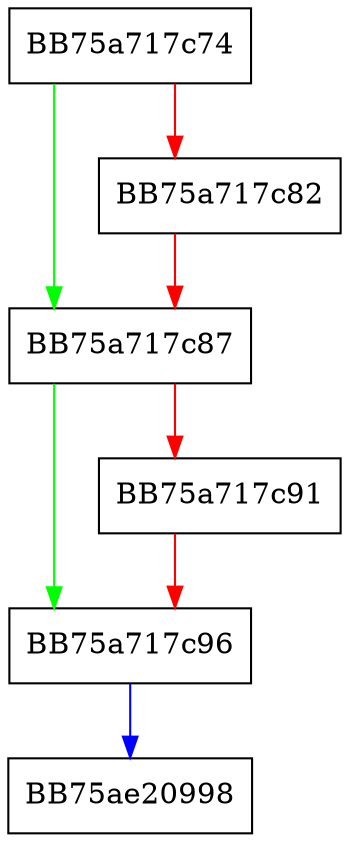digraph SmallObjFlushCache {
  node [shape="box"];
  graph [splines=ortho];
  BB75a717c74 -> BB75a717c87 [color="green"];
  BB75a717c74 -> BB75a717c82 [color="red"];
  BB75a717c82 -> BB75a717c87 [color="red"];
  BB75a717c87 -> BB75a717c96 [color="green"];
  BB75a717c87 -> BB75a717c91 [color="red"];
  BB75a717c91 -> BB75a717c96 [color="red"];
  BB75a717c96 -> BB75ae20998 [color="blue"];
}